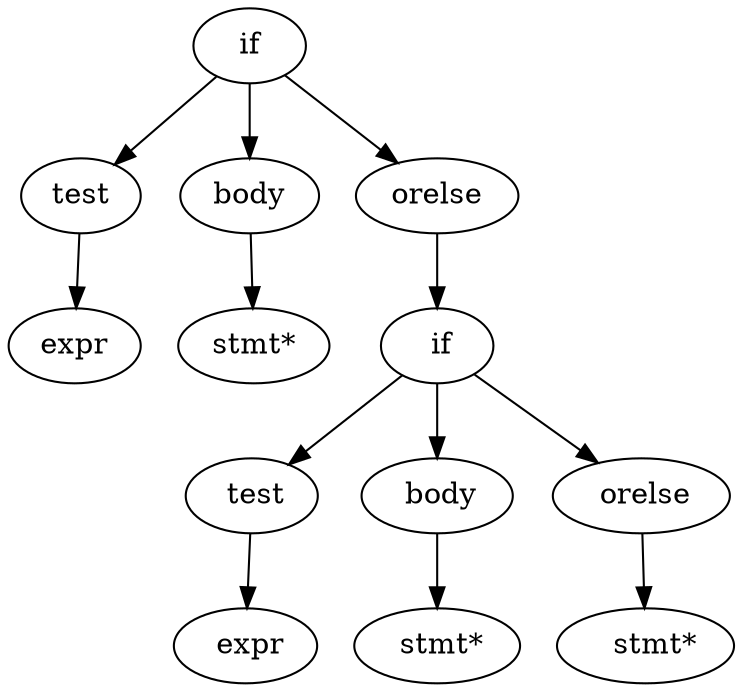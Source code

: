 digraph name {
	if -> test;
	if -> body;
	if -> orelse;
	test -> expr;
	body -> "stmt*";
	orelse -> " if";
	" if" -> " test";
	" if" -> " body";
	" if" -> " orelse";
	" test" -> " expr";
	" body" -> " stmt*";
	" orelse" -> "  stmt*";
	}